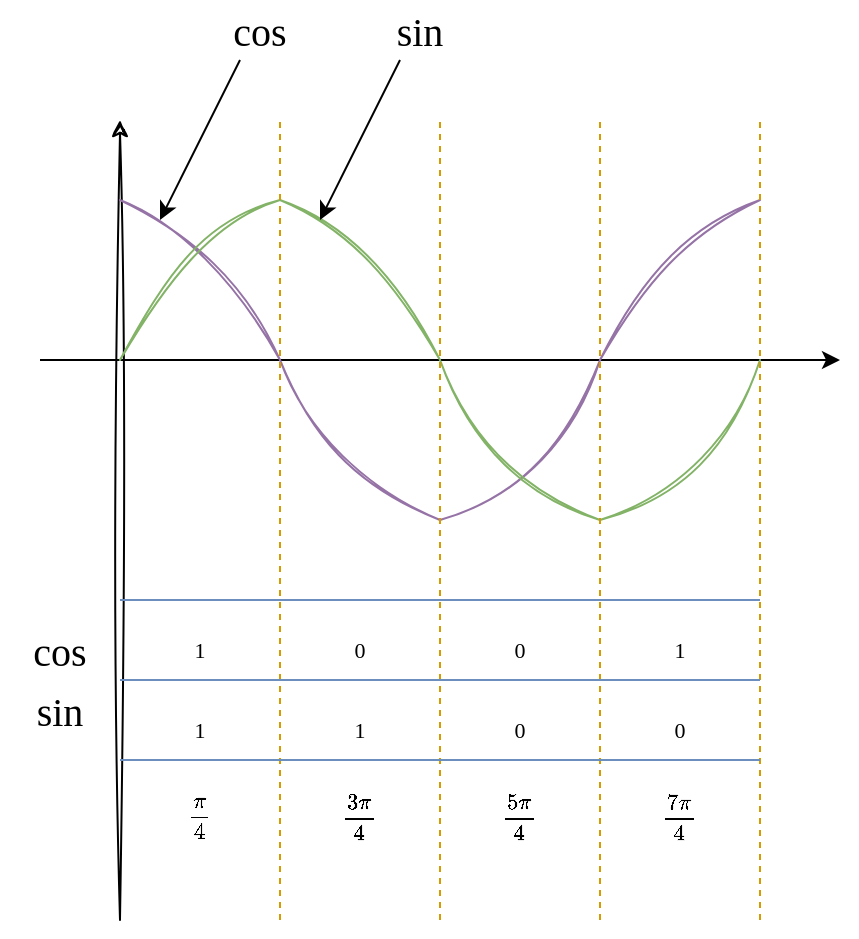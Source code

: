 <mxfile version="28.1.2">
  <diagram name="第 1 页" id="zGGQOEIoU6hJRoodeqnA">
    <mxGraphModel dx="2066" dy="1201" grid="1" gridSize="10" guides="1" tooltips="1" connect="1" arrows="1" fold="1" page="1" pageScale="1" pageWidth="827" pageHeight="1169" math="1" shadow="0">
      <root>
        <mxCell id="0" />
        <mxCell id="1" parent="0" />
        <mxCell id="jZA18d4x5We5FJ77tylr-2" value="" style="endArrow=classic;html=1;rounded=0;flowAnimation=0;" parent="1" edge="1">
          <mxGeometry width="50" height="50" relative="1" as="geometry">
            <mxPoint x="80" y="200" as="sourcePoint" />
            <mxPoint x="480" y="200" as="targetPoint" />
          </mxGeometry>
        </mxCell>
        <mxCell id="jZA18d4x5We5FJ77tylr-3" value="" style="endArrow=classic;html=1;rounded=0;sketch=1;curveFitting=1;jiggle=2;" parent="1" edge="1">
          <mxGeometry width="50" height="50" relative="1" as="geometry">
            <mxPoint x="120" y="480" as="sourcePoint" />
            <mxPoint x="120" y="80" as="targetPoint" />
          </mxGeometry>
        </mxCell>
        <mxCell id="jZA18d4x5We5FJ77tylr-5" value="" style="endArrow=none;html=1;rounded=0;strokeColor=#9673a6;align=center;verticalAlign=middle;fontFamily=Helvetica;fontSize=11;fontColor=default;labelBackgroundColor=default;curved=1;sketch=1;curveFitting=1;jiggle=2;fillColor=#e1d5e7;" parent="1" edge="1">
          <mxGeometry width="50" height="50" relative="1" as="geometry">
            <mxPoint x="120" y="120" as="sourcePoint" />
            <mxPoint x="200" y="200" as="targetPoint" />
            <Array as="points">
              <mxPoint x="170" y="140" />
            </Array>
          </mxGeometry>
        </mxCell>
        <mxCell id="jZA18d4x5We5FJ77tylr-6" value="" style="endArrow=none;html=1;rounded=0;strokeColor=#9673a6;align=center;verticalAlign=middle;fontFamily=Helvetica;fontSize=11;fontColor=default;labelBackgroundColor=default;curved=1;sketch=1;curveFitting=1;jiggle=2;fillColor=#e1d5e7;" parent="1" edge="1">
          <mxGeometry width="50" height="50" relative="1" as="geometry">
            <mxPoint x="360" y="200" as="sourcePoint" />
            <mxPoint x="440" y="120" as="targetPoint" />
            <Array as="points">
              <mxPoint x="390" y="140" />
            </Array>
          </mxGeometry>
        </mxCell>
        <mxCell id="jZA18d4x5We5FJ77tylr-7" value="" style="endArrow=none;html=1;rounded=0;strokeColor=#9673a6;align=center;verticalAlign=middle;fontFamily=Helvetica;fontSize=11;fontColor=default;labelBackgroundColor=default;curved=1;sketch=1;curveFitting=1;jiggle=2;fillColor=#e1d5e7;" parent="1" edge="1">
          <mxGeometry width="50" height="50" relative="1" as="geometry">
            <mxPoint x="200" y="200" as="sourcePoint" />
            <mxPoint x="280" y="280" as="targetPoint" />
            <Array as="points">
              <mxPoint x="220" y="260" />
            </Array>
          </mxGeometry>
        </mxCell>
        <mxCell id="jZA18d4x5We5FJ77tylr-8" value="" style="endArrow=none;html=1;rounded=0;strokeColor=#9673a6;align=center;verticalAlign=middle;fontFamily=Helvetica;fontSize=11;fontColor=default;labelBackgroundColor=default;curved=1;sketch=1;curveFitting=1;jiggle=2;fillColor=#e1d5e7;" parent="1" edge="1">
          <mxGeometry width="50" height="50" relative="1" as="geometry">
            <mxPoint x="360" y="200" as="sourcePoint" />
            <mxPoint x="280" y="280" as="targetPoint" />
            <Array as="points">
              <mxPoint x="340" y="260" />
            </Array>
          </mxGeometry>
        </mxCell>
        <mxCell id="jZA18d4x5We5FJ77tylr-15" value="" style="endArrow=none;html=1;rounded=0;strokeColor=#82b366;align=center;verticalAlign=middle;fontFamily=Helvetica;fontSize=11;fontColor=default;labelBackgroundColor=default;curved=1;sketch=1;curveFitting=1;jiggle=2;fillColor=#d5e8d4;" parent="1" edge="1">
          <mxGeometry width="50" height="50" relative="1" as="geometry">
            <mxPoint x="200" y="120" as="sourcePoint" />
            <mxPoint x="280" y="200" as="targetPoint" />
            <Array as="points">
              <mxPoint x="250" y="140" />
            </Array>
          </mxGeometry>
        </mxCell>
        <mxCell id="jZA18d4x5We5FJ77tylr-17" value="" style="endArrow=none;html=1;rounded=0;strokeColor=#82b366;align=center;verticalAlign=middle;fontFamily=Helvetica;fontSize=11;fontColor=default;labelBackgroundColor=default;curved=1;sketch=1;curveFitting=1;jiggle=2;fillColor=#d5e8d4;" parent="1" edge="1">
          <mxGeometry width="50" height="50" relative="1" as="geometry">
            <mxPoint x="120" y="200" as="sourcePoint" />
            <mxPoint x="200" y="120" as="targetPoint" />
            <Array as="points">
              <mxPoint x="150" y="140" />
            </Array>
          </mxGeometry>
        </mxCell>
        <mxCell id="jZA18d4x5We5FJ77tylr-18" value="" style="endArrow=none;html=1;rounded=0;strokeColor=#82b366;align=center;verticalAlign=middle;fontFamily=Helvetica;fontSize=11;fontColor=default;labelBackgroundColor=default;curved=1;sketch=1;curveFitting=1;jiggle=2;fillColor=#d5e8d4;" parent="1" edge="1">
          <mxGeometry width="50" height="50" relative="1" as="geometry">
            <mxPoint x="280" y="200" as="sourcePoint" />
            <mxPoint x="360" y="280" as="targetPoint" />
            <Array as="points">
              <mxPoint x="300" y="260" />
            </Array>
          </mxGeometry>
        </mxCell>
        <mxCell id="jZA18d4x5We5FJ77tylr-19" value="" style="endArrow=none;html=1;rounded=0;strokeColor=#82b366;align=center;verticalAlign=middle;fontFamily=Helvetica;fontSize=11;fontColor=default;labelBackgroundColor=default;curved=1;sketch=1;curveFitting=1;jiggle=2;fillColor=#d5e8d4;" parent="1" edge="1">
          <mxGeometry width="50" height="50" relative="1" as="geometry">
            <mxPoint x="440" y="200" as="sourcePoint" />
            <mxPoint x="360" y="280" as="targetPoint" />
            <Array as="points">
              <mxPoint x="420" y="260" />
            </Array>
          </mxGeometry>
        </mxCell>
        <mxCell id="jZA18d4x5We5FJ77tylr-20" value="" style="endArrow=none;html=1;rounded=0;strokeColor=#d79b00;align=center;verticalAlign=middle;fontFamily=Helvetica;fontSize=11;fontColor=default;labelBackgroundColor=default;fillColor=#ffe6cc;dashed=1;" parent="1" edge="1">
          <mxGeometry width="50" height="50" relative="1" as="geometry">
            <mxPoint x="200" y="480" as="sourcePoint" />
            <mxPoint x="200" y="80" as="targetPoint" />
          </mxGeometry>
        </mxCell>
        <mxCell id="jZA18d4x5We5FJ77tylr-21" value="" style="endArrow=none;html=1;rounded=0;strokeColor=#d79b00;align=center;verticalAlign=middle;fontFamily=Helvetica;fontSize=11;fontColor=default;labelBackgroundColor=default;fillColor=#ffe6cc;dashed=1;" parent="1" edge="1">
          <mxGeometry width="50" height="50" relative="1" as="geometry">
            <mxPoint x="280" y="480" as="sourcePoint" />
            <mxPoint x="280" y="80" as="targetPoint" />
          </mxGeometry>
        </mxCell>
        <mxCell id="jZA18d4x5We5FJ77tylr-22" value="" style="endArrow=none;html=1;rounded=0;strokeColor=#d79b00;align=center;verticalAlign=middle;fontFamily=Helvetica;fontSize=11;fontColor=default;labelBackgroundColor=default;fillColor=#ffe6cc;dashed=1;" parent="1" edge="1">
          <mxGeometry width="50" height="50" relative="1" as="geometry">
            <mxPoint x="360" y="480" as="sourcePoint" />
            <mxPoint x="360" y="80" as="targetPoint" />
          </mxGeometry>
        </mxCell>
        <mxCell id="jZA18d4x5We5FJ77tylr-23" value="" style="endArrow=none;html=1;rounded=0;strokeColor=#d79b00;align=center;verticalAlign=middle;fontFamily=Helvetica;fontSize=11;fontColor=default;labelBackgroundColor=default;fillColor=#ffe6cc;dashed=1;" parent="1" edge="1">
          <mxGeometry width="50" height="50" relative="1" as="geometry">
            <mxPoint x="440" y="480" as="sourcePoint" />
            <mxPoint x="440" y="80" as="targetPoint" />
          </mxGeometry>
        </mxCell>
        <mxCell id="jZA18d4x5We5FJ77tylr-25" value="" style="endArrow=none;html=1;rounded=0;strokeColor=#6c8ebf;align=center;verticalAlign=middle;fontFamily=Helvetica;fontSize=11;fontColor=default;labelBackgroundColor=default;fillColor=#dae8fc;" parent="1" edge="1">
          <mxGeometry width="50" height="50" relative="1" as="geometry">
            <mxPoint x="120" y="320" as="sourcePoint" />
            <mxPoint x="440" y="320" as="targetPoint" />
          </mxGeometry>
        </mxCell>
        <mxCell id="jZA18d4x5We5FJ77tylr-26" value="" style="endArrow=none;html=1;rounded=0;strokeColor=#6c8ebf;align=center;verticalAlign=middle;fontFamily=Helvetica;fontSize=11;fontColor=default;labelBackgroundColor=default;fillColor=#dae8fc;" parent="1" edge="1">
          <mxGeometry width="50" height="50" relative="1" as="geometry">
            <mxPoint x="120" y="360" as="sourcePoint" />
            <mxPoint x="440" y="360" as="targetPoint" />
          </mxGeometry>
        </mxCell>
        <mxCell id="jZA18d4x5We5FJ77tylr-27" value="" style="endArrow=none;html=1;rounded=0;strokeColor=#6c8ebf;align=center;verticalAlign=middle;fontFamily=Helvetica;fontSize=11;fontColor=default;labelBackgroundColor=default;fillColor=#dae8fc;" parent="1" edge="1">
          <mxGeometry width="50" height="50" relative="1" as="geometry">
            <mxPoint x="120" y="400" as="sourcePoint" />
            <mxPoint x="440" y="400" as="targetPoint" />
          </mxGeometry>
        </mxCell>
        <mxCell id="jZA18d4x5We5FJ77tylr-28" value="1" style="text;html=1;align=center;verticalAlign=middle;whiteSpace=wrap;rounded=0;fontFamily=YEFONTCaiHongTangTi;fontSize=11;fontColor=default;labelBackgroundColor=default;" parent="1" vertex="1">
          <mxGeometry x="130" y="330" width="60" height="30" as="geometry" />
        </mxCell>
        <mxCell id="jZA18d4x5We5FJ77tylr-29" value="0" style="text;html=1;align=center;verticalAlign=middle;whiteSpace=wrap;rounded=0;fontFamily=YEFONTCaiHongTangTi;fontSize=11;fontColor=default;labelBackgroundColor=default;" parent="1" vertex="1">
          <mxGeometry x="210" y="330" width="60" height="30" as="geometry" />
        </mxCell>
        <mxCell id="jZA18d4x5We5FJ77tylr-30" value="0" style="text;html=1;align=center;verticalAlign=middle;whiteSpace=wrap;rounded=0;fontFamily=YEFONTCaiHongTangTi;fontSize=11;fontColor=default;labelBackgroundColor=default;" parent="1" vertex="1">
          <mxGeometry x="290" y="330" width="60" height="30" as="geometry" />
        </mxCell>
        <mxCell id="jZA18d4x5We5FJ77tylr-31" value="1" style="text;html=1;align=center;verticalAlign=middle;whiteSpace=wrap;rounded=0;fontFamily=YEFONTCaiHongTangTi;fontSize=11;fontColor=default;labelBackgroundColor=default;" parent="1" vertex="1">
          <mxGeometry x="370" y="330" width="60" height="30" as="geometry" />
        </mxCell>
        <mxCell id="jZA18d4x5We5FJ77tylr-32" value="1" style="text;html=1;align=center;verticalAlign=middle;whiteSpace=wrap;rounded=0;fontFamily=YEFONTCaiHongTangTi;fontSize=11;fontColor=default;labelBackgroundColor=default;" parent="1" vertex="1">
          <mxGeometry x="130" y="370" width="60" height="30" as="geometry" />
        </mxCell>
        <mxCell id="jZA18d4x5We5FJ77tylr-33" value="1" style="text;html=1;align=center;verticalAlign=middle;whiteSpace=wrap;rounded=0;fontFamily=YEFONTCaiHongTangTi;fontSize=11;fontColor=default;labelBackgroundColor=default;" parent="1" vertex="1">
          <mxGeometry x="210" y="370" width="60" height="30" as="geometry" />
        </mxCell>
        <mxCell id="jZA18d4x5We5FJ77tylr-34" value="0" style="text;html=1;align=center;verticalAlign=middle;whiteSpace=wrap;rounded=0;fontFamily=YEFONTCaiHongTangTi;fontSize=11;fontColor=default;labelBackgroundColor=default;" parent="1" vertex="1">
          <mxGeometry x="290" y="370" width="60" height="30" as="geometry" />
        </mxCell>
        <mxCell id="jZA18d4x5We5FJ77tylr-35" value="0" style="text;html=1;align=center;verticalAlign=middle;whiteSpace=wrap;rounded=0;fontFamily=YEFONTCaiHongTangTi;fontSize=11;fontColor=default;labelBackgroundColor=default;" parent="1" vertex="1">
          <mxGeometry x="370" y="370" width="60" height="30" as="geometry" />
        </mxCell>
        <mxCell id="jZA18d4x5We5FJ77tylr-36" value="" style="endArrow=classic;html=1;rounded=0;strokeColor=default;align=center;verticalAlign=middle;fontFamily=YEFONTCaiHongTangTi;fontSize=11;fontColor=default;labelBackgroundColor=default;" parent="1" edge="1">
          <mxGeometry width="50" height="50" relative="1" as="geometry">
            <mxPoint x="260" y="50" as="sourcePoint" />
            <mxPoint x="220" y="130" as="targetPoint" />
          </mxGeometry>
        </mxCell>
        <mxCell id="jZA18d4x5We5FJ77tylr-37" value="sin" style="text;html=1;align=center;verticalAlign=middle;whiteSpace=wrap;rounded=0;fontFamily=YEFONTCaiHongTangTi;fontSize=20;fontColor=default;labelBackgroundColor=default;" parent="1" vertex="1">
          <mxGeometry x="240" y="20" width="60" height="30" as="geometry" />
        </mxCell>
        <mxCell id="jZA18d4x5We5FJ77tylr-38" value="" style="endArrow=classic;html=1;rounded=0;strokeColor=default;align=center;verticalAlign=middle;fontFamily=YEFONTCaiHongTangTi;fontSize=11;fontColor=default;labelBackgroundColor=default;" parent="1" edge="1">
          <mxGeometry width="50" height="50" relative="1" as="geometry">
            <mxPoint x="180" y="50" as="sourcePoint" />
            <mxPoint x="140" y="130" as="targetPoint" />
          </mxGeometry>
        </mxCell>
        <mxCell id="jZA18d4x5We5FJ77tylr-39" value="cos" style="text;html=1;align=center;verticalAlign=middle;whiteSpace=wrap;rounded=0;fontFamily=YEFONTCaiHongTangTi;fontSize=20;fontColor=default;labelBackgroundColor=default;" parent="1" vertex="1">
          <mxGeometry x="160" y="20" width="60" height="30" as="geometry" />
        </mxCell>
        <mxCell id="jZA18d4x5We5FJ77tylr-40" value="cos" style="text;html=1;align=center;verticalAlign=middle;whiteSpace=wrap;rounded=0;fontFamily=YEFONTCaiHongTangTi;fontSize=20;fontColor=default;labelBackgroundColor=default;" parent="1" vertex="1">
          <mxGeometry x="60" y="330" width="60" height="30" as="geometry" />
        </mxCell>
        <mxCell id="jZA18d4x5We5FJ77tylr-42" value="sin" style="text;html=1;align=center;verticalAlign=middle;whiteSpace=wrap;rounded=0;fontFamily=YEFONTCaiHongTangTi;fontSize=20;fontColor=default;labelBackgroundColor=default;" parent="1" vertex="1">
          <mxGeometry x="60" y="360" width="60" height="30" as="geometry" />
        </mxCell>
        <mxCell id="jZA18d4x5We5FJ77tylr-43" value="$$\frac{\pi}{4}$$&amp;nbsp;" style="text;html=1;align=center;verticalAlign=middle;whiteSpace=wrap;rounded=0;fontFamily=YEFONTCaiHongTangTi;fontSize=11;fontColor=default;labelBackgroundColor=default;" parent="1" vertex="1">
          <mxGeometry x="130" y="420" width="60" height="30" as="geometry" />
        </mxCell>
        <mxCell id="jZA18d4x5We5FJ77tylr-47" value="$$\frac{3\pi}{4}$$&amp;nbsp;" style="text;html=1;align=center;verticalAlign=middle;whiteSpace=wrap;rounded=0;fontFamily=YEFONTCaiHongTangTi;fontSize=11;fontColor=default;labelBackgroundColor=default;" parent="1" vertex="1">
          <mxGeometry x="210" y="420" width="60" height="30" as="geometry" />
        </mxCell>
        <mxCell id="jZA18d4x5We5FJ77tylr-48" value="$$\frac{5\pi}{4}$$&amp;nbsp;" style="text;html=1;align=center;verticalAlign=middle;whiteSpace=wrap;rounded=0;fontFamily=YEFONTCaiHongTangTi;fontSize=11;fontColor=default;labelBackgroundColor=default;" parent="1" vertex="1">
          <mxGeometry x="290" y="420" width="60" height="30" as="geometry" />
        </mxCell>
        <mxCell id="jZA18d4x5We5FJ77tylr-49" value="$$\frac{7\pi}{4}$$&amp;nbsp;" style="text;html=1;align=center;verticalAlign=middle;whiteSpace=wrap;rounded=0;fontFamily=YEFONTCaiHongTangTi;fontSize=11;fontColor=default;labelBackgroundColor=default;" parent="1" vertex="1">
          <mxGeometry x="370" y="420" width="60" height="30" as="geometry" />
        </mxCell>
      </root>
    </mxGraphModel>
  </diagram>
</mxfile>
